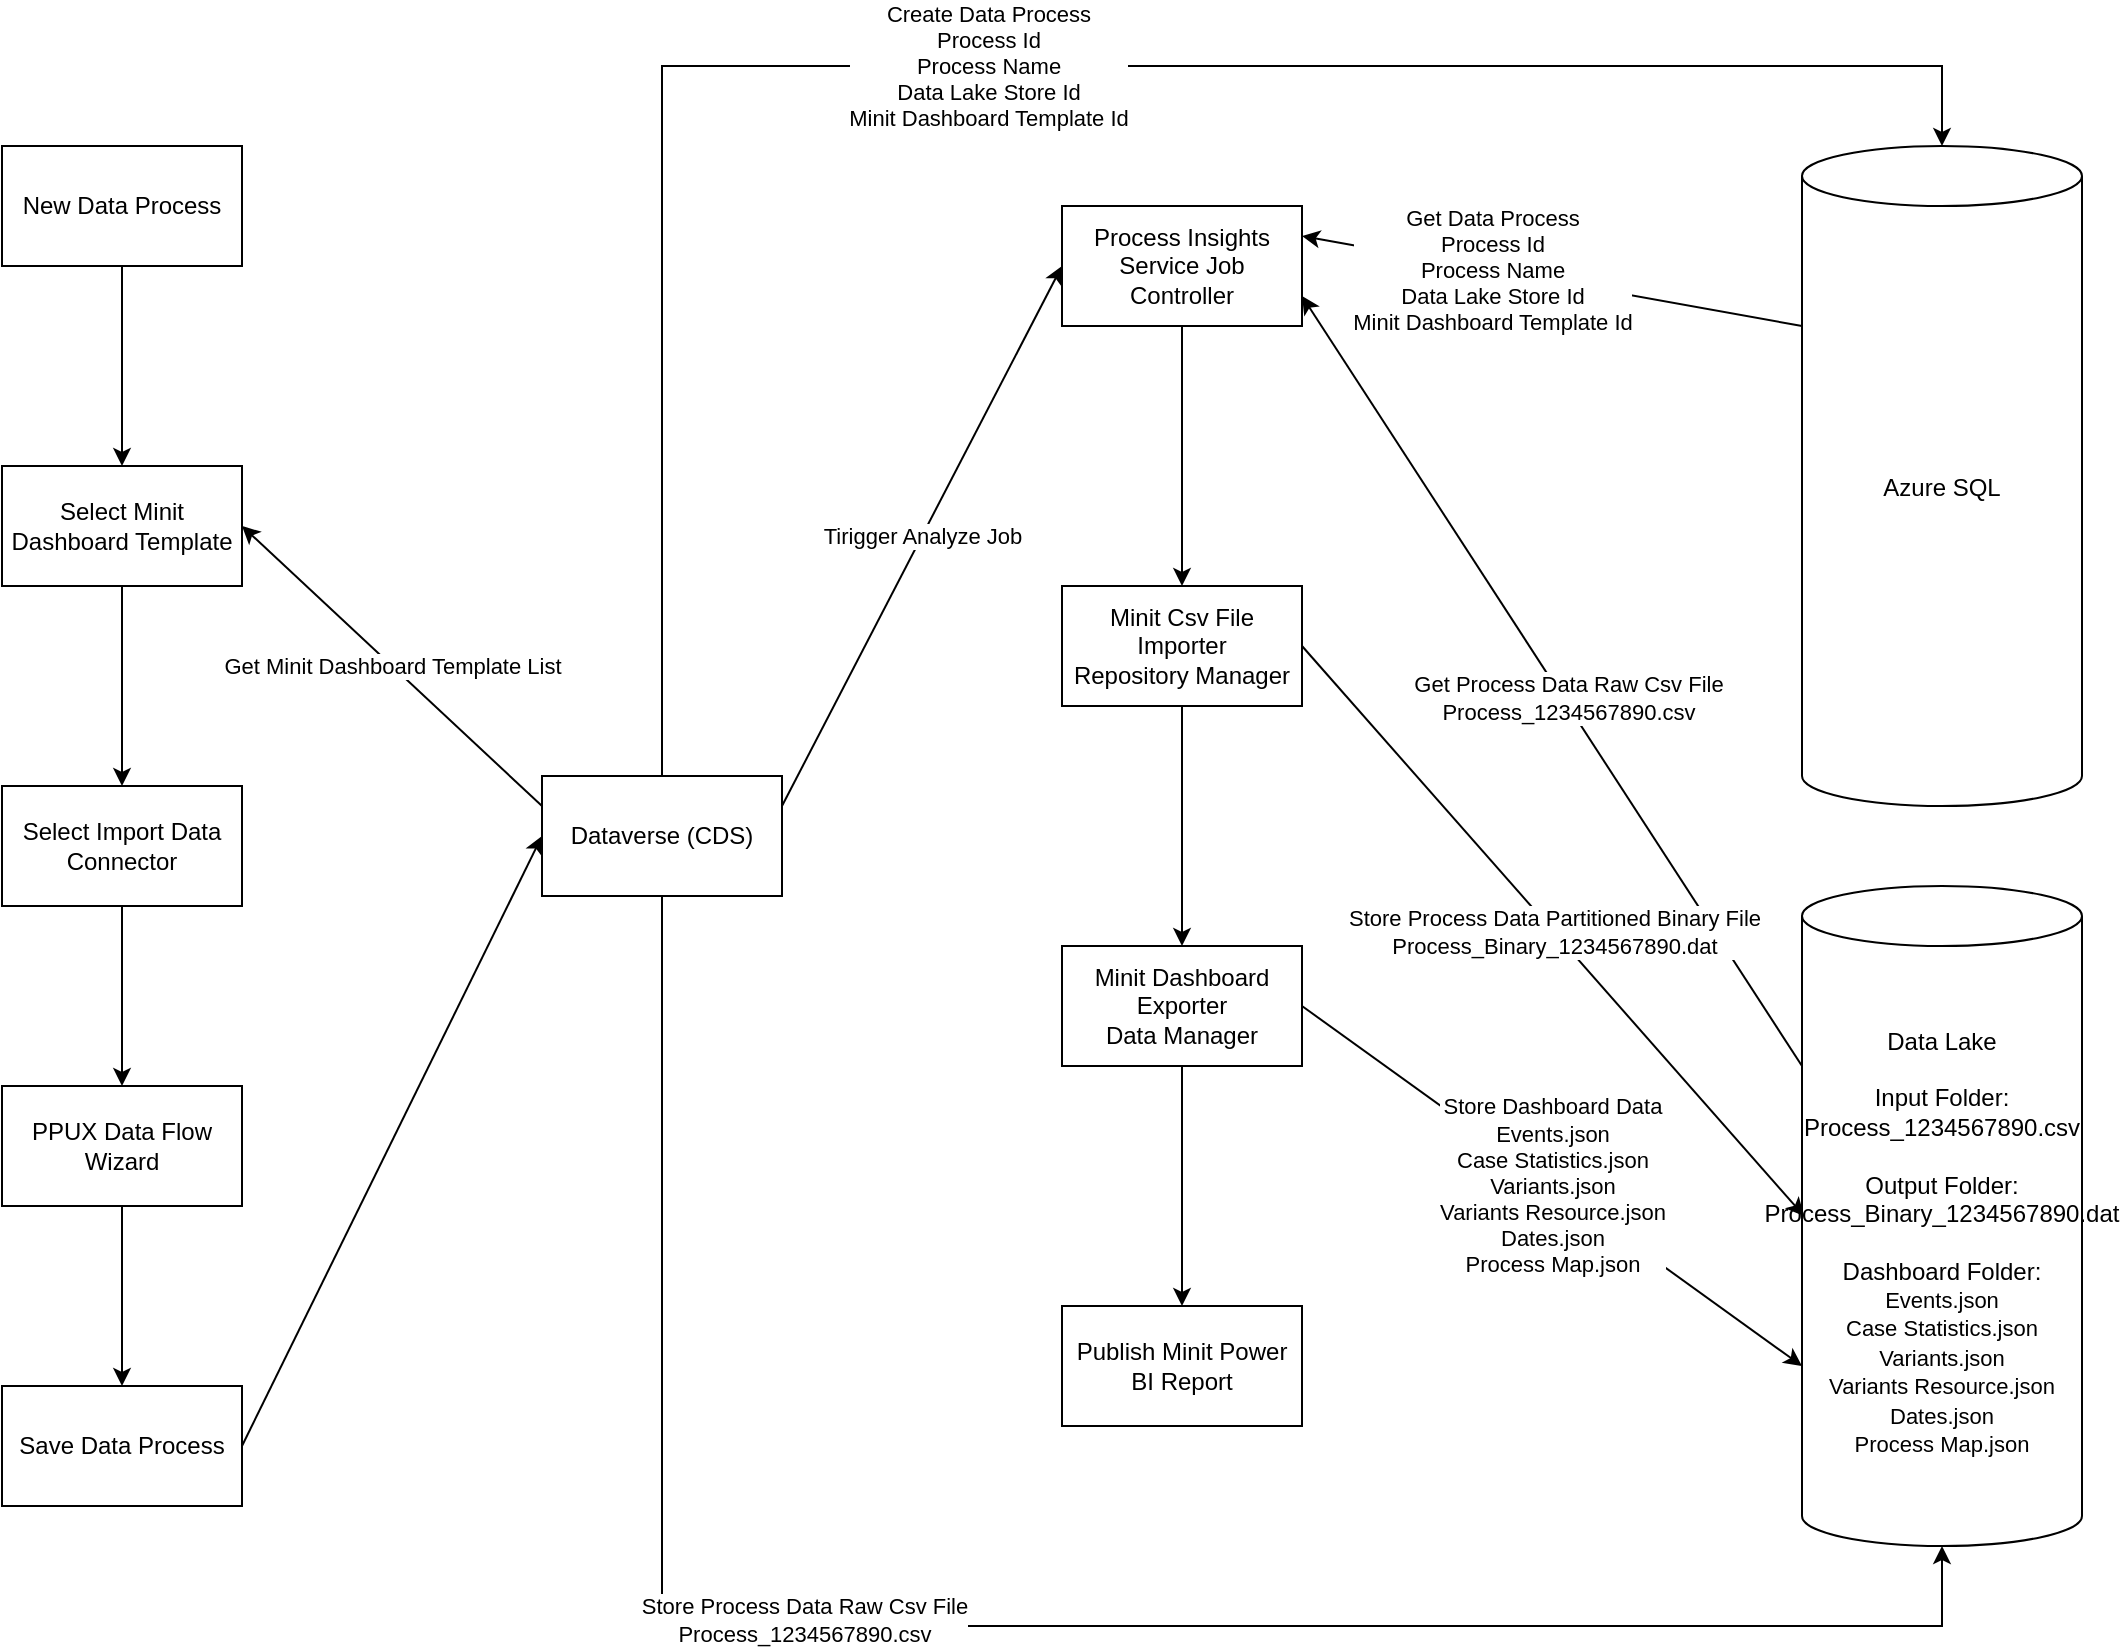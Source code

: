 <mxfile version="20.0.1" type="github">
  <diagram id="NiyUhias2j71h_jcPy_A" name="Page-1">
    <mxGraphModel dx="2062" dy="1160" grid="1" gridSize="10" guides="1" tooltips="1" connect="1" arrows="1" fold="1" page="1" pageScale="1" pageWidth="1100" pageHeight="850" math="0" shadow="0">
      <root>
        <mxCell id="0" />
        <mxCell id="1" parent="0" />
        <mxCell id="5sTWFHAsZy2F_GPWGi9K-1" value="PPUX Data Flow Wizard" style="rounded=0;whiteSpace=wrap;html=1;" vertex="1" parent="1">
          <mxGeometry x="20" y="550" width="120" height="60" as="geometry" />
        </mxCell>
        <mxCell id="5sTWFHAsZy2F_GPWGi9K-2" value="Dataverse (CDS)" style="rounded=0;whiteSpace=wrap;html=1;" vertex="1" parent="1">
          <mxGeometry x="290" y="395" width="120" height="60" as="geometry" />
        </mxCell>
        <mxCell id="5sTWFHAsZy2F_GPWGi9K-4" value="Data Lake&lt;br&gt;&lt;br&gt;Input Folder:&lt;br&gt;Process_1234567890.csv&lt;br&gt;&lt;br&gt;Output Folder:&lt;br&gt;Process_Binary_1234567890.dat&lt;br&gt;&lt;br&gt;Dashboard Folder:&lt;br&gt;&lt;span style=&quot;font-size: 11px; background-color: rgb(255, 255, 255);&quot;&gt;Events.json&lt;/span&gt;&lt;br style=&quot;font-size: 11px;&quot;&gt;&lt;span style=&quot;font-size: 11px; background-color: rgb(255, 255, 255);&quot;&gt;Case Statistics.json&lt;/span&gt;&lt;br style=&quot;font-size: 11px;&quot;&gt;&lt;span style=&quot;font-size: 11px; background-color: rgb(255, 255, 255);&quot;&gt;Variants.json&lt;/span&gt;&lt;br style=&quot;font-size: 11px;&quot;&gt;&lt;span style=&quot;font-size: 11px; background-color: rgb(255, 255, 255);&quot;&gt;Variants Resource.json&lt;/span&gt;&lt;br style=&quot;font-size: 11px;&quot;&gt;&lt;span style=&quot;font-size: 11px; background-color: rgb(255, 255, 255);&quot;&gt;Dates.json&lt;/span&gt;&lt;br style=&quot;font-size: 11px;&quot;&gt;&lt;span style=&quot;font-size: 11px; background-color: rgb(255, 255, 255);&quot;&gt;Process Map.json&lt;/span&gt;" style="shape=cylinder3;whiteSpace=wrap;html=1;boundedLbl=1;backgroundOutline=1;size=15;" vertex="1" parent="1">
          <mxGeometry x="920" y="450" width="140" height="330" as="geometry" />
        </mxCell>
        <mxCell id="5sTWFHAsZy2F_GPWGi9K-5" value="Azure SQL&lt;br&gt;&lt;br&gt;" style="shape=cylinder3;whiteSpace=wrap;html=1;boundedLbl=1;backgroundOutline=1;size=15;" vertex="1" parent="1">
          <mxGeometry x="920" y="80" width="140" height="330" as="geometry" />
        </mxCell>
        <mxCell id="5sTWFHAsZy2F_GPWGi9K-7" value="Create Data Process&lt;br&gt;Process Id&lt;br&gt;Process Name&lt;br&gt;Data Lake Store Id&lt;br&gt;Minit Dashboard Template Id" style="endArrow=classic;html=1;rounded=0;entryX=0.5;entryY=0;entryDx=0;entryDy=0;entryPerimeter=0;exitX=0.5;exitY=0;exitDx=0;exitDy=0;edgeStyle=orthogonalEdgeStyle;" edge="1" parent="1" source="5sTWFHAsZy2F_GPWGi9K-2" target="5sTWFHAsZy2F_GPWGi9K-5">
          <mxGeometry width="50" height="50" relative="1" as="geometry">
            <mxPoint x="530" y="160" as="sourcePoint" />
            <mxPoint x="580" y="110" as="targetPoint" />
            <Array as="points">
              <mxPoint x="350" y="40" />
              <mxPoint x="990" y="40" />
            </Array>
          </mxGeometry>
        </mxCell>
        <mxCell id="5sTWFHAsZy2F_GPWGi9K-8" value="" style="endArrow=classic;html=1;rounded=0;entryX=0.5;entryY=1;entryDx=0;entryDy=0;entryPerimeter=0;exitX=0.5;exitY=1;exitDx=0;exitDy=0;edgeStyle=orthogonalEdgeStyle;" edge="1" parent="1" source="5sTWFHAsZy2F_GPWGi9K-2" target="5sTWFHAsZy2F_GPWGi9K-4">
          <mxGeometry width="50" height="50" relative="1" as="geometry">
            <mxPoint x="390" y="60" as="sourcePoint" />
            <mxPoint x="540" y="340" as="targetPoint" />
            <Array as="points">
              <mxPoint x="350" y="820" />
              <mxPoint x="990" y="820" />
            </Array>
          </mxGeometry>
        </mxCell>
        <mxCell id="5sTWFHAsZy2F_GPWGi9K-9" value="Store Process Data Raw Csv File&lt;br&gt;Process_1234567890.csv" style="edgeLabel;html=1;align=center;verticalAlign=middle;resizable=0;points=[];" vertex="1" connectable="0" parent="5sTWFHAsZy2F_GPWGi9K-8">
          <mxGeometry x="-0.167" y="3" relative="1" as="geometry">
            <mxPoint x="1" as="offset" />
          </mxGeometry>
        </mxCell>
        <mxCell id="5sTWFHAsZy2F_GPWGi9K-10" value="Process Insights Service Job Controller" style="rounded=0;whiteSpace=wrap;html=1;" vertex="1" parent="1">
          <mxGeometry x="550" y="110" width="120" height="60" as="geometry" />
        </mxCell>
        <mxCell id="5sTWFHAsZy2F_GPWGi9K-11" value="Tirigger Analyze Job" style="endArrow=classic;html=1;rounded=0;entryX=0;entryY=0.5;entryDx=0;entryDy=0;exitX=1;exitY=0.25;exitDx=0;exitDy=0;" edge="1" parent="1" source="5sTWFHAsZy2F_GPWGi9K-2" target="5sTWFHAsZy2F_GPWGi9K-10">
          <mxGeometry width="50" height="50" relative="1" as="geometry">
            <mxPoint x="370" y="190" as="sourcePoint" />
            <mxPoint x="420" y="140" as="targetPoint" />
          </mxGeometry>
        </mxCell>
        <mxCell id="5sTWFHAsZy2F_GPWGi9K-12" value="Minit Csv File Importer&lt;br&gt;Repository Manager" style="rounded=0;whiteSpace=wrap;html=1;" vertex="1" parent="1">
          <mxGeometry x="550" y="300" width="120" height="60" as="geometry" />
        </mxCell>
        <mxCell id="5sTWFHAsZy2F_GPWGi9K-13" value="" style="endArrow=classic;html=1;rounded=0;entryX=0.5;entryY=0;entryDx=0;entryDy=0;" edge="1" parent="1" source="5sTWFHAsZy2F_GPWGi9K-10" target="5sTWFHAsZy2F_GPWGi9K-12">
          <mxGeometry width="50" height="50" relative="1" as="geometry">
            <mxPoint x="440" y="380" as="sourcePoint" />
            <mxPoint x="490" y="330" as="targetPoint" />
          </mxGeometry>
        </mxCell>
        <mxCell id="5sTWFHAsZy2F_GPWGi9K-14" value="" style="endArrow=classic;html=1;rounded=0;entryX=1;entryY=0.75;entryDx=0;entryDy=0;exitX=0;exitY=0;exitDx=0;exitDy=90;exitPerimeter=0;" edge="1" parent="1" source="5sTWFHAsZy2F_GPWGi9K-4" target="5sTWFHAsZy2F_GPWGi9K-10">
          <mxGeometry width="50" height="50" relative="1" as="geometry">
            <mxPoint x="710" y="580" as="sourcePoint" />
            <mxPoint x="760" y="530" as="targetPoint" />
          </mxGeometry>
        </mxCell>
        <mxCell id="5sTWFHAsZy2F_GPWGi9K-16" value="Get Process Data Raw Csv File&lt;br&gt;Process_1234567890.csv" style="edgeLabel;html=1;align=center;verticalAlign=middle;resizable=0;points=[];" vertex="1" connectable="0" parent="5sTWFHAsZy2F_GPWGi9K-14">
          <mxGeometry x="-0.043" y="-1" relative="1" as="geometry">
            <mxPoint x="1" as="offset" />
          </mxGeometry>
        </mxCell>
        <mxCell id="5sTWFHAsZy2F_GPWGi9K-18" value="" style="endArrow=classic;html=1;rounded=0;entryX=0;entryY=0.5;entryDx=0;entryDy=0;exitX=1;exitY=0.5;exitDx=0;exitDy=0;" edge="1" parent="1" source="5sTWFHAsZy2F_GPWGi9K-37" target="5sTWFHAsZy2F_GPWGi9K-2">
          <mxGeometry width="50" height="50" relative="1" as="geometry">
            <mxPoint x="370" y="120" as="sourcePoint" />
            <mxPoint x="240" y="70" as="targetPoint" />
          </mxGeometry>
        </mxCell>
        <mxCell id="5sTWFHAsZy2F_GPWGi9K-19" value="Select Import Data Connector" style="rounded=0;whiteSpace=wrap;html=1;" vertex="1" parent="1">
          <mxGeometry x="20" y="400" width="120" height="60" as="geometry" />
        </mxCell>
        <mxCell id="5sTWFHAsZy2F_GPWGi9K-20" value="" style="endArrow=classic;html=1;rounded=0;entryX=0.5;entryY=0;entryDx=0;entryDy=0;" edge="1" parent="1" source="5sTWFHAsZy2F_GPWGi9K-19" target="5sTWFHAsZy2F_GPWGi9K-1">
          <mxGeometry width="50" height="50" relative="1" as="geometry">
            <mxPoint x="90" y="160" as="sourcePoint" />
            <mxPoint x="130" y="230" as="targetPoint" />
          </mxGeometry>
        </mxCell>
        <mxCell id="5sTWFHAsZy2F_GPWGi9K-22" value="New Data Process" style="rounded=0;whiteSpace=wrap;html=1;" vertex="1" parent="1">
          <mxGeometry x="20" y="80" width="120" height="60" as="geometry" />
        </mxCell>
        <mxCell id="5sTWFHAsZy2F_GPWGi9K-23" value="Select Minit Dashboard Template" style="rounded=0;whiteSpace=wrap;html=1;" vertex="1" parent="1">
          <mxGeometry x="20" y="240" width="120" height="60" as="geometry" />
        </mxCell>
        <mxCell id="5sTWFHAsZy2F_GPWGi9K-24" value="" style="endArrow=classic;html=1;rounded=0;entryX=0.5;entryY=0;entryDx=0;entryDy=0;" edge="1" parent="1" source="5sTWFHAsZy2F_GPWGi9K-22" target="5sTWFHAsZy2F_GPWGi9K-23">
          <mxGeometry width="50" height="50" relative="1" as="geometry">
            <mxPoint x="250" y="335" as="sourcePoint" />
            <mxPoint x="160" y="110" as="targetPoint" />
          </mxGeometry>
        </mxCell>
        <mxCell id="5sTWFHAsZy2F_GPWGi9K-25" value="" style="endArrow=classic;html=1;rounded=0;entryX=0.5;entryY=0;entryDx=0;entryDy=0;exitX=0.5;exitY=1;exitDx=0;exitDy=0;" edge="1" parent="1" source="5sTWFHAsZy2F_GPWGi9K-23" target="5sTWFHAsZy2F_GPWGi9K-19">
          <mxGeometry width="50" height="50" relative="1" as="geometry">
            <mxPoint x="260" y="520" as="sourcePoint" />
            <mxPoint x="260" y="435" as="targetPoint" />
          </mxGeometry>
        </mxCell>
        <mxCell id="5sTWFHAsZy2F_GPWGi9K-26" value="Get Minit Dashboard Template List" style="endArrow=classic;html=1;rounded=0;entryX=1;entryY=0.5;entryDx=0;entryDy=0;exitX=0;exitY=0.25;exitDx=0;exitDy=0;" edge="1" parent="1" source="5sTWFHAsZy2F_GPWGi9K-2" target="5sTWFHAsZy2F_GPWGi9K-23">
          <mxGeometry width="50" height="50" relative="1" as="geometry">
            <mxPoint x="100" y="435" as="sourcePoint" />
            <mxPoint x="100" y="350" as="targetPoint" />
          </mxGeometry>
        </mxCell>
        <mxCell id="5sTWFHAsZy2F_GPWGi9K-27" value="" style="endArrow=classic;html=1;rounded=0;entryX=1;entryY=0.25;entryDx=0;entryDy=0;exitX=0;exitY=0;exitDx=0;exitDy=90;exitPerimeter=0;" edge="1" parent="1" source="5sTWFHAsZy2F_GPWGi9K-5" target="5sTWFHAsZy2F_GPWGi9K-10">
          <mxGeometry width="50" height="50" relative="1" as="geometry">
            <mxPoint x="500" y="290" as="sourcePoint" />
            <mxPoint x="500" y="400" as="targetPoint" />
          </mxGeometry>
        </mxCell>
        <mxCell id="5sTWFHAsZy2F_GPWGi9K-28" value="Get Data Process&lt;br&gt;Process Id&lt;br&gt;Process Name&lt;br&gt;Data Lake Store Id&lt;br&gt;Minit Dashboard Template Id" style="edgeLabel;html=1;align=center;verticalAlign=middle;resizable=0;points=[];" vertex="1" connectable="0" parent="5sTWFHAsZy2F_GPWGi9K-27">
          <mxGeometry x="0.243" relative="1" as="geometry">
            <mxPoint as="offset" />
          </mxGeometry>
        </mxCell>
        <mxCell id="5sTWFHAsZy2F_GPWGi9K-29" value="Store Process Data Partitioned Binary File&lt;br&gt;Process_Binary_1234567890.dat" style="endArrow=classic;html=1;rounded=0;entryX=0;entryY=0.5;entryDx=0;entryDy=0;entryPerimeter=0;exitX=1;exitY=0.5;exitDx=0;exitDy=0;" edge="1" parent="1" source="5sTWFHAsZy2F_GPWGi9K-12">
          <mxGeometry width="50" height="50" relative="1" as="geometry">
            <mxPoint x="551" y="490" as="sourcePoint" />
            <mxPoint x="921" y="615" as="targetPoint" />
          </mxGeometry>
        </mxCell>
        <mxCell id="5sTWFHAsZy2F_GPWGi9K-30" value="Minit Dashboard Exporter&lt;br&gt;Data Manager" style="rounded=0;whiteSpace=wrap;html=1;" vertex="1" parent="1">
          <mxGeometry x="550" y="480" width="120" height="60" as="geometry" />
        </mxCell>
        <mxCell id="5sTWFHAsZy2F_GPWGi9K-31" value="" style="endArrow=classic;html=1;rounded=0;exitX=0.5;exitY=1;exitDx=0;exitDy=0;" edge="1" parent="1" source="5sTWFHAsZy2F_GPWGi9K-12" target="5sTWFHAsZy2F_GPWGi9K-30">
          <mxGeometry width="50" height="50" relative="1" as="geometry">
            <mxPoint x="620" y="220" as="sourcePoint" />
            <mxPoint x="620" y="315" as="targetPoint" />
          </mxGeometry>
        </mxCell>
        <mxCell id="5sTWFHAsZy2F_GPWGi9K-33" value="Store Dashboard Data&lt;br&gt;Events.json&lt;br&gt;Case Statistics.json&lt;br&gt;Variants.json&lt;br&gt;Variants Resource.json&lt;br&gt;Dates.json&lt;br&gt;Process Map.json" style="endArrow=classic;html=1;rounded=0;exitX=1;exitY=0.5;exitDx=0;exitDy=0;entryX=0;entryY=0;entryDx=0;entryDy=240;entryPerimeter=0;" edge="1" parent="1" source="5sTWFHAsZy2F_GPWGi9K-30" target="5sTWFHAsZy2F_GPWGi9K-4">
          <mxGeometry width="50" height="50" relative="1" as="geometry">
            <mxPoint x="560" y="525" as="sourcePoint" />
            <mxPoint x="900" y="730" as="targetPoint" />
          </mxGeometry>
        </mxCell>
        <mxCell id="5sTWFHAsZy2F_GPWGi9K-34" value="Publish Minit Power BI Report" style="rounded=0;whiteSpace=wrap;html=1;" vertex="1" parent="1">
          <mxGeometry x="550" y="660" width="120" height="60" as="geometry" />
        </mxCell>
        <mxCell id="5sTWFHAsZy2F_GPWGi9K-35" value="" style="endArrow=classic;html=1;rounded=0;exitX=0.5;exitY=1;exitDx=0;exitDy=0;" edge="1" parent="1" source="5sTWFHAsZy2F_GPWGi9K-30" target="5sTWFHAsZy2F_GPWGi9K-34">
          <mxGeometry width="50" height="50" relative="1" as="geometry">
            <mxPoint x="620" y="375" as="sourcePoint" />
            <mxPoint x="620" y="450" as="targetPoint" />
          </mxGeometry>
        </mxCell>
        <mxCell id="5sTWFHAsZy2F_GPWGi9K-37" value="Save Data Process" style="rounded=0;whiteSpace=wrap;html=1;" vertex="1" parent="1">
          <mxGeometry x="20" y="700" width="120" height="60" as="geometry" />
        </mxCell>
        <mxCell id="5sTWFHAsZy2F_GPWGi9K-38" value="" style="endArrow=classic;html=1;rounded=0;exitX=0.5;exitY=1;exitDx=0;exitDy=0;" edge="1" parent="1" source="5sTWFHAsZy2F_GPWGi9K-1" target="5sTWFHAsZy2F_GPWGi9K-37">
          <mxGeometry width="50" height="50" relative="1" as="geometry">
            <mxPoint x="90" y="470" as="sourcePoint" />
            <mxPoint x="90" y="560" as="targetPoint" />
          </mxGeometry>
        </mxCell>
      </root>
    </mxGraphModel>
  </diagram>
</mxfile>
